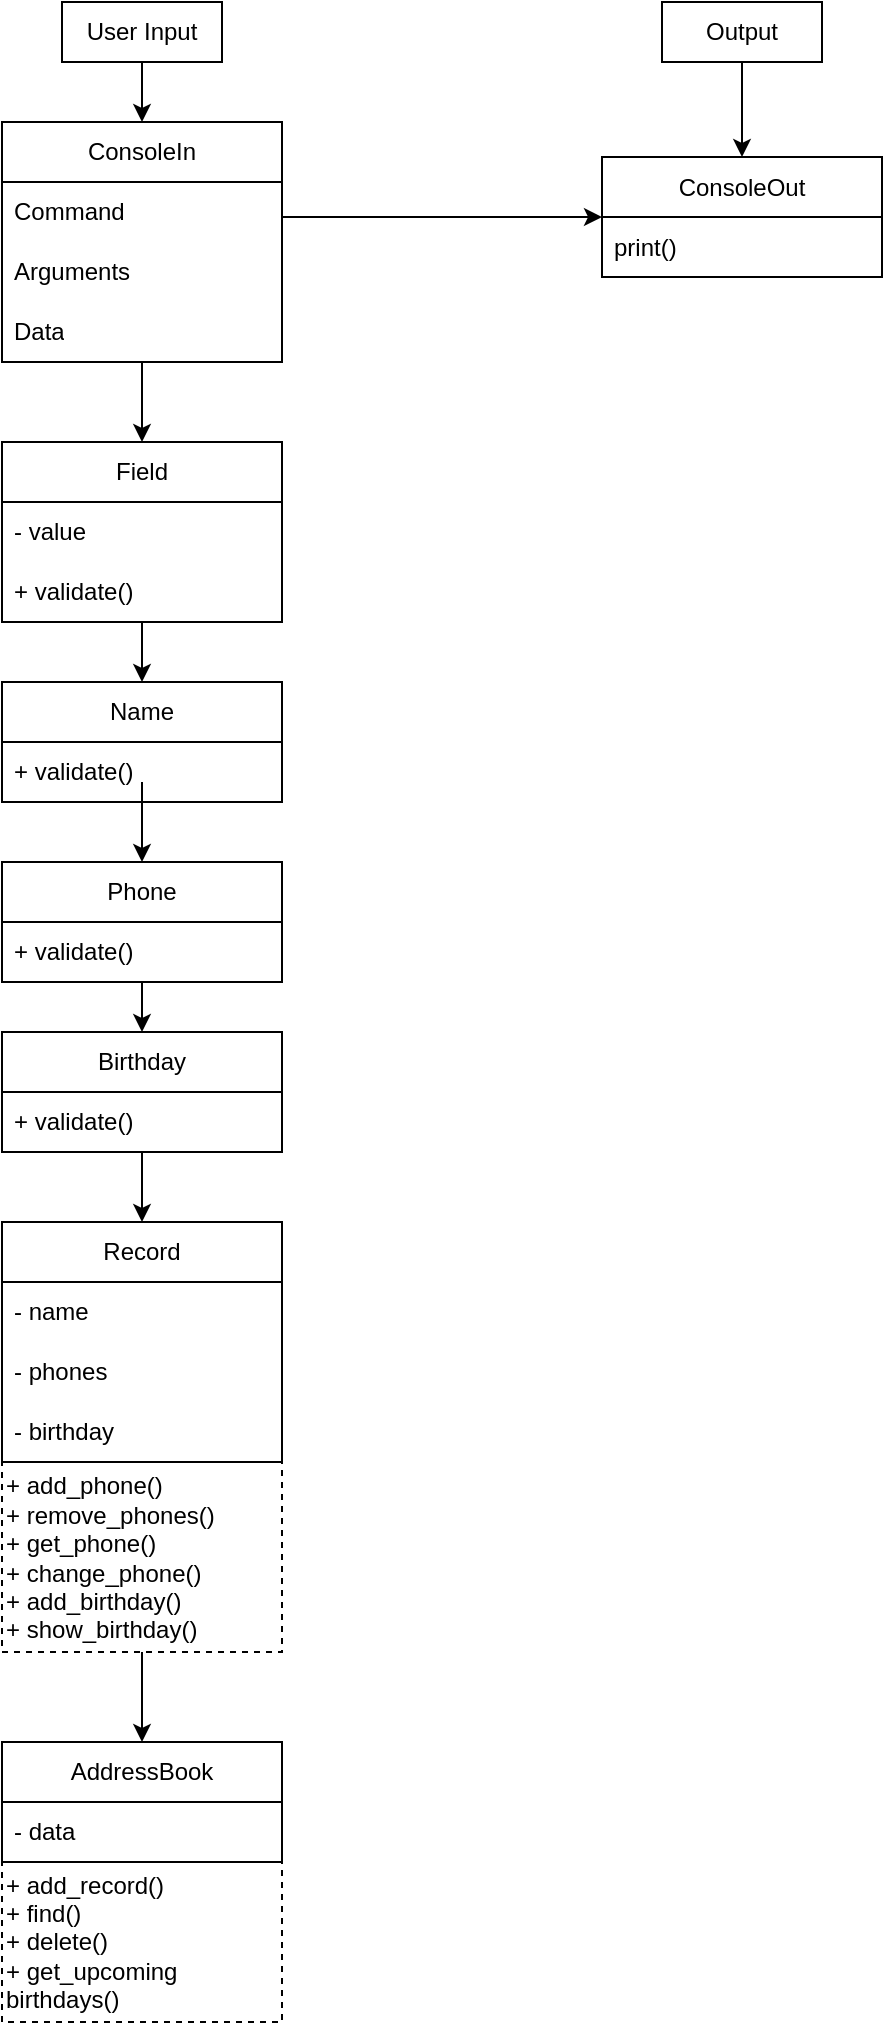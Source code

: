 <mxfile version="24.5.2" type="device">
  <diagram name="Страница — 1" id="Y5KhIp3PcDc-HKNXBrAA">
    <mxGraphModel dx="1195" dy="612" grid="1" gridSize="10" guides="1" tooltips="1" connect="1" arrows="1" fold="1" page="1" pageScale="1" pageWidth="827" pageHeight="1169" math="0" shadow="0">
      <root>
        <mxCell id="0" />
        <mxCell id="1" parent="0" />
        <mxCell id="cxSx8IlRlhOAvjuZFmML-1" value="Field" style="swimlane;fontStyle=0;childLayout=stackLayout;horizontal=1;startSize=30;horizontalStack=0;resizeParent=1;resizeParentMax=0;resizeLast=0;collapsible=1;marginBottom=0;whiteSpace=wrap;html=1;" vertex="1" parent="1">
          <mxGeometry x="220" y="260" width="140" height="90" as="geometry" />
        </mxCell>
        <mxCell id="cxSx8IlRlhOAvjuZFmML-2" value="- value" style="text;strokeColor=none;fillColor=none;align=left;verticalAlign=middle;spacingLeft=4;spacingRight=4;overflow=hidden;points=[[0,0.5],[1,0.5]];portConstraint=eastwest;rotatable=0;whiteSpace=wrap;html=1;" vertex="1" parent="cxSx8IlRlhOAvjuZFmML-1">
          <mxGeometry y="30" width="140" height="30" as="geometry" />
        </mxCell>
        <mxCell id="cxSx8IlRlhOAvjuZFmML-3" value="+ validate()" style="text;strokeColor=none;fillColor=none;align=left;verticalAlign=middle;spacingLeft=4;spacingRight=4;overflow=hidden;points=[[0,0.5],[1,0.5]];portConstraint=eastwest;rotatable=0;whiteSpace=wrap;html=1;" vertex="1" parent="cxSx8IlRlhOAvjuZFmML-1">
          <mxGeometry y="60" width="140" height="30" as="geometry" />
        </mxCell>
        <mxCell id="cxSx8IlRlhOAvjuZFmML-5" value="ConsoleOut" style="swimlane;fontStyle=0;childLayout=stackLayout;horizontal=1;startSize=30;horizontalStack=0;resizeParent=1;resizeParentMax=0;resizeLast=0;collapsible=1;marginBottom=0;whiteSpace=wrap;html=1;" vertex="1" parent="1">
          <mxGeometry x="520" y="117.5" width="140" height="60" as="geometry" />
        </mxCell>
        <mxCell id="cxSx8IlRlhOAvjuZFmML-6" value="print()" style="text;strokeColor=none;fillColor=none;align=left;verticalAlign=middle;spacingLeft=4;spacingRight=4;overflow=hidden;points=[[0,0.5],[1,0.5]];portConstraint=eastwest;rotatable=0;whiteSpace=wrap;html=1;" vertex="1" parent="cxSx8IlRlhOAvjuZFmML-5">
          <mxGeometry y="30" width="140" height="30" as="geometry" />
        </mxCell>
        <mxCell id="cxSx8IlRlhOAvjuZFmML-9" value="User Input" style="rounded=0;whiteSpace=wrap;html=1;" vertex="1" parent="1">
          <mxGeometry x="250" y="40" width="80" height="30" as="geometry" />
        </mxCell>
        <mxCell id="cxSx8IlRlhOAvjuZFmML-10" value="Output" style="rounded=0;whiteSpace=wrap;html=1;" vertex="1" parent="1">
          <mxGeometry x="550" y="40" width="80" height="30" as="geometry" />
        </mxCell>
        <mxCell id="cxSx8IlRlhOAvjuZFmML-11" value="Name" style="swimlane;fontStyle=0;childLayout=stackLayout;horizontal=1;startSize=30;horizontalStack=0;resizeParent=1;resizeParentMax=0;resizeLast=0;collapsible=1;marginBottom=0;whiteSpace=wrap;html=1;" vertex="1" parent="1">
          <mxGeometry x="220" y="380" width="140" height="60" as="geometry" />
        </mxCell>
        <mxCell id="cxSx8IlRlhOAvjuZFmML-12" value="+ validate()" style="text;strokeColor=none;fillColor=none;align=left;verticalAlign=middle;spacingLeft=4;spacingRight=4;overflow=hidden;points=[[0,0.5],[1,0.5]];portConstraint=eastwest;rotatable=0;whiteSpace=wrap;html=1;" vertex="1" parent="cxSx8IlRlhOAvjuZFmML-11">
          <mxGeometry y="30" width="140" height="30" as="geometry" />
        </mxCell>
        <mxCell id="cxSx8IlRlhOAvjuZFmML-15" value="Phone" style="swimlane;fontStyle=0;childLayout=stackLayout;horizontal=1;startSize=30;horizontalStack=0;resizeParent=1;resizeParentMax=0;resizeLast=0;collapsible=1;marginBottom=0;whiteSpace=wrap;html=1;" vertex="1" parent="1">
          <mxGeometry x="220" y="470" width="140" height="60" as="geometry" />
        </mxCell>
        <mxCell id="cxSx8IlRlhOAvjuZFmML-16" value="+ validate()" style="text;strokeColor=none;fillColor=none;align=left;verticalAlign=middle;spacingLeft=4;spacingRight=4;overflow=hidden;points=[[0,0.5],[1,0.5]];portConstraint=eastwest;rotatable=0;whiteSpace=wrap;html=1;" vertex="1" parent="cxSx8IlRlhOAvjuZFmML-15">
          <mxGeometry y="30" width="140" height="30" as="geometry" />
        </mxCell>
        <mxCell id="cxSx8IlRlhOAvjuZFmML-17" value="Birthday" style="swimlane;fontStyle=0;childLayout=stackLayout;horizontal=1;startSize=30;horizontalStack=0;resizeParent=1;resizeParentMax=0;resizeLast=0;collapsible=1;marginBottom=0;whiteSpace=wrap;html=1;" vertex="1" parent="1">
          <mxGeometry x="220" y="555" width="140" height="60" as="geometry" />
        </mxCell>
        <mxCell id="cxSx8IlRlhOAvjuZFmML-18" value="+ validate()" style="text;strokeColor=none;fillColor=none;align=left;verticalAlign=middle;spacingLeft=4;spacingRight=4;overflow=hidden;points=[[0,0.5],[1,0.5]];portConstraint=eastwest;rotatable=0;whiteSpace=wrap;html=1;" vertex="1" parent="cxSx8IlRlhOAvjuZFmML-17">
          <mxGeometry y="30" width="140" height="30" as="geometry" />
        </mxCell>
        <mxCell id="cxSx8IlRlhOAvjuZFmML-19" value="Record" style="swimlane;fontStyle=0;childLayout=stackLayout;horizontal=1;startSize=30;horizontalStack=0;resizeParent=1;resizeParentMax=0;resizeLast=0;collapsible=1;marginBottom=0;whiteSpace=wrap;html=1;" vertex="1" parent="1">
          <mxGeometry x="220" y="650" width="140" height="120" as="geometry" />
        </mxCell>
        <mxCell id="cxSx8IlRlhOAvjuZFmML-20" value="- name" style="text;strokeColor=none;fillColor=none;align=left;verticalAlign=middle;spacingLeft=4;spacingRight=4;overflow=hidden;points=[[0,0.5],[1,0.5]];portConstraint=eastwest;rotatable=0;whiteSpace=wrap;html=1;" vertex="1" parent="cxSx8IlRlhOAvjuZFmML-19">
          <mxGeometry y="30" width="140" height="30" as="geometry" />
        </mxCell>
        <mxCell id="cxSx8IlRlhOAvjuZFmML-21" value="- phones" style="text;strokeColor=none;fillColor=none;align=left;verticalAlign=middle;spacingLeft=4;spacingRight=4;overflow=hidden;points=[[0,0.5],[1,0.5]];portConstraint=eastwest;rotatable=0;whiteSpace=wrap;html=1;" vertex="1" parent="cxSx8IlRlhOAvjuZFmML-19">
          <mxGeometry y="60" width="140" height="30" as="geometry" />
        </mxCell>
        <mxCell id="cxSx8IlRlhOAvjuZFmML-22" value="- birthday" style="text;strokeColor=none;fillColor=none;align=left;verticalAlign=middle;spacingLeft=4;spacingRight=4;overflow=hidden;points=[[0,0.5],[1,0.5]];portConstraint=eastwest;rotatable=0;whiteSpace=wrap;html=1;" vertex="1" parent="cxSx8IlRlhOAvjuZFmML-19">
          <mxGeometry y="90" width="140" height="30" as="geometry" />
        </mxCell>
        <mxCell id="cxSx8IlRlhOAvjuZFmML-31" value="&lt;div&gt;+ add_phone()&lt;/div&gt;&lt;div&gt;+ remove_phones()&lt;/div&gt;&lt;div&gt;+ get_phone()&lt;/div&gt;&lt;div&gt;+ change_phone()&lt;/div&gt;&lt;div&gt;+ add_birthday()&lt;/div&gt;&lt;div&gt;+ show_birthday()&lt;br&gt;&lt;/div&gt;" style="text;strokeColor=default;fillColor=none;html=1;whiteSpace=wrap;verticalAlign=middle;overflow=hidden;dashed=1;" vertex="1" parent="1">
          <mxGeometry x="220" y="770" width="140" height="95" as="geometry" />
        </mxCell>
        <mxCell id="cxSx8IlRlhOAvjuZFmML-32" value="AddressBook" style="swimlane;fontStyle=0;childLayout=stackLayout;horizontal=1;startSize=30;horizontalStack=0;resizeParent=1;resizeParentMax=0;resizeLast=0;collapsible=1;marginBottom=0;whiteSpace=wrap;html=1;" vertex="1" parent="1">
          <mxGeometry x="220" y="910" width="140" height="60" as="geometry" />
        </mxCell>
        <mxCell id="cxSx8IlRlhOAvjuZFmML-33" value="- data" style="text;strokeColor=none;fillColor=none;align=left;verticalAlign=middle;spacingLeft=4;spacingRight=4;overflow=hidden;points=[[0,0.5],[1,0.5]];portConstraint=eastwest;rotatable=0;whiteSpace=wrap;html=1;" vertex="1" parent="cxSx8IlRlhOAvjuZFmML-32">
          <mxGeometry y="30" width="140" height="30" as="geometry" />
        </mxCell>
        <mxCell id="cxSx8IlRlhOAvjuZFmML-36" value="&lt;div&gt;+ add_record()&lt;/div&gt;&lt;div&gt;+ find()&lt;/div&gt;&lt;div&gt;+ delete()&lt;/div&gt;&lt;div&gt;+ get_upcoming birthdays()&lt;br&gt;&lt;/div&gt;" style="text;strokeColor=default;fillColor=none;html=1;whiteSpace=wrap;verticalAlign=middle;overflow=hidden;dashed=1;" vertex="1" parent="1">
          <mxGeometry x="220" y="970" width="140" height="80" as="geometry" />
        </mxCell>
        <mxCell id="cxSx8IlRlhOAvjuZFmML-39" value="" style="endArrow=classic;html=1;rounded=0;exitX=1;exitY=0.5;exitDx=0;exitDy=0;entryX=0;entryY=0.5;entryDx=0;entryDy=0;" edge="1" parent="1" target="cxSx8IlRlhOAvjuZFmML-5">
          <mxGeometry width="50" height="50" relative="1" as="geometry">
            <mxPoint x="360" y="147.5" as="sourcePoint" />
            <mxPoint x="510" y="180" as="targetPoint" />
          </mxGeometry>
        </mxCell>
        <mxCell id="cxSx8IlRlhOAvjuZFmML-40" value="" style="endArrow=classic;html=1;rounded=0;exitX=0.5;exitY=1;exitDx=0;exitDy=0;entryX=0.5;entryY=0;entryDx=0;entryDy=0;" edge="1" parent="1" source="cxSx8IlRlhOAvjuZFmML-9" target="cxSx8IlRlhOAvjuZFmML-48">
          <mxGeometry width="50" height="50" relative="1" as="geometry">
            <mxPoint x="370" y="158" as="sourcePoint" />
            <mxPoint x="290" y="80" as="targetPoint" />
            <Array as="points" />
          </mxGeometry>
        </mxCell>
        <mxCell id="cxSx8IlRlhOAvjuZFmML-41" value="" style="endArrow=classic;html=1;rounded=0;entryX=0.5;entryY=0;entryDx=0;entryDy=0;exitX=0.5;exitY=1;exitDx=0;exitDy=0;" edge="1" parent="1" source="cxSx8IlRlhOAvjuZFmML-10" target="cxSx8IlRlhOAvjuZFmML-5">
          <mxGeometry width="50" height="50" relative="1" as="geometry">
            <mxPoint x="580" y="100" as="sourcePoint" />
            <mxPoint x="300" y="110" as="targetPoint" />
            <Array as="points" />
          </mxGeometry>
        </mxCell>
        <mxCell id="cxSx8IlRlhOAvjuZFmML-42" value="" style="endArrow=classic;html=1;rounded=0;exitX=0.5;exitY=1;exitDx=0;exitDy=0;entryX=0.5;entryY=0;entryDx=0;entryDy=0;exitPerimeter=0;" edge="1" parent="1" source="cxSx8IlRlhOAvjuZFmML-51" target="cxSx8IlRlhOAvjuZFmML-1">
          <mxGeometry width="50" height="50" relative="1" as="geometry">
            <mxPoint x="290" y="195" as="sourcePoint" />
            <mxPoint x="300" y="110" as="targetPoint" />
            <Array as="points" />
          </mxGeometry>
        </mxCell>
        <mxCell id="cxSx8IlRlhOAvjuZFmML-43" value="" style="endArrow=classic;html=1;rounded=0;exitX=0.5;exitY=1;exitDx=0;exitDy=0;entryX=0.5;entryY=0;entryDx=0;entryDy=0;" edge="1" parent="1" source="cxSx8IlRlhOAvjuZFmML-1" target="cxSx8IlRlhOAvjuZFmML-11">
          <mxGeometry width="50" height="50" relative="1" as="geometry">
            <mxPoint x="300" y="205" as="sourcePoint" />
            <mxPoint x="300" y="250" as="targetPoint" />
            <Array as="points" />
          </mxGeometry>
        </mxCell>
        <mxCell id="cxSx8IlRlhOAvjuZFmML-44" value="" style="endArrow=classic;html=1;rounded=0;entryX=0.5;entryY=0;entryDx=0;entryDy=0;" edge="1" parent="1" target="cxSx8IlRlhOAvjuZFmML-15">
          <mxGeometry width="50" height="50" relative="1" as="geometry">
            <mxPoint x="290" y="430" as="sourcePoint" />
            <mxPoint x="300" y="434" as="targetPoint" />
            <Array as="points" />
          </mxGeometry>
        </mxCell>
        <mxCell id="cxSx8IlRlhOAvjuZFmML-45" value="" style="endArrow=classic;html=1;rounded=0;entryX=0.5;entryY=0;entryDx=0;entryDy=0;exitX=0.5;exitY=1;exitDx=0;exitDy=0;" edge="1" parent="1" source="cxSx8IlRlhOAvjuZFmML-15" target="cxSx8IlRlhOAvjuZFmML-17">
          <mxGeometry width="50" height="50" relative="1" as="geometry">
            <mxPoint x="300" y="440" as="sourcePoint" />
            <mxPoint x="300" y="470" as="targetPoint" />
            <Array as="points" />
          </mxGeometry>
        </mxCell>
        <mxCell id="cxSx8IlRlhOAvjuZFmML-46" value="" style="endArrow=classic;html=1;rounded=0;exitX=0.5;exitY=1;exitDx=0;exitDy=0;entryX=0.5;entryY=0;entryDx=0;entryDy=0;" edge="1" parent="1" source="cxSx8IlRlhOAvjuZFmML-17" target="cxSx8IlRlhOAvjuZFmML-19">
          <mxGeometry width="50" height="50" relative="1" as="geometry">
            <mxPoint x="460" y="710" as="sourcePoint" />
            <mxPoint x="510" y="660" as="targetPoint" />
          </mxGeometry>
        </mxCell>
        <mxCell id="cxSx8IlRlhOAvjuZFmML-47" value="" style="endArrow=classic;html=1;rounded=0;exitX=0.5;exitY=1;exitDx=0;exitDy=0;entryX=0.5;entryY=0;entryDx=0;entryDy=0;" edge="1" parent="1" source="cxSx8IlRlhOAvjuZFmML-31" target="cxSx8IlRlhOAvjuZFmML-32">
          <mxGeometry width="50" height="50" relative="1" as="geometry">
            <mxPoint x="460" y="710" as="sourcePoint" />
            <mxPoint x="510" y="660" as="targetPoint" />
          </mxGeometry>
        </mxCell>
        <mxCell id="cxSx8IlRlhOAvjuZFmML-48" value="ConsoleIn" style="swimlane;fontStyle=0;childLayout=stackLayout;horizontal=1;startSize=30;horizontalStack=0;resizeParent=1;resizeParentMax=0;resizeLast=0;collapsible=1;marginBottom=0;whiteSpace=wrap;html=1;" vertex="1" parent="1">
          <mxGeometry x="220" y="100" width="140" height="120" as="geometry" />
        </mxCell>
        <mxCell id="cxSx8IlRlhOAvjuZFmML-49" value="Command" style="text;strokeColor=none;fillColor=none;align=left;verticalAlign=middle;spacingLeft=4;spacingRight=4;overflow=hidden;points=[[0,0.5],[1,0.5]];portConstraint=eastwest;rotatable=0;whiteSpace=wrap;html=1;" vertex="1" parent="cxSx8IlRlhOAvjuZFmML-48">
          <mxGeometry y="30" width="140" height="30" as="geometry" />
        </mxCell>
        <mxCell id="cxSx8IlRlhOAvjuZFmML-50" value="Arguments" style="text;strokeColor=none;fillColor=none;align=left;verticalAlign=middle;spacingLeft=4;spacingRight=4;overflow=hidden;points=[[0,0.5],[1,0.5]];portConstraint=eastwest;rotatable=0;whiteSpace=wrap;html=1;" vertex="1" parent="cxSx8IlRlhOAvjuZFmML-48">
          <mxGeometry y="60" width="140" height="30" as="geometry" />
        </mxCell>
        <mxCell id="cxSx8IlRlhOAvjuZFmML-51" value="Data" style="text;strokeColor=none;fillColor=none;align=left;verticalAlign=middle;spacingLeft=4;spacingRight=4;overflow=hidden;points=[[0,0.5],[1,0.5]];portConstraint=eastwest;rotatable=0;whiteSpace=wrap;html=1;" vertex="1" parent="cxSx8IlRlhOAvjuZFmML-48">
          <mxGeometry y="90" width="140" height="30" as="geometry" />
        </mxCell>
      </root>
    </mxGraphModel>
  </diagram>
</mxfile>
